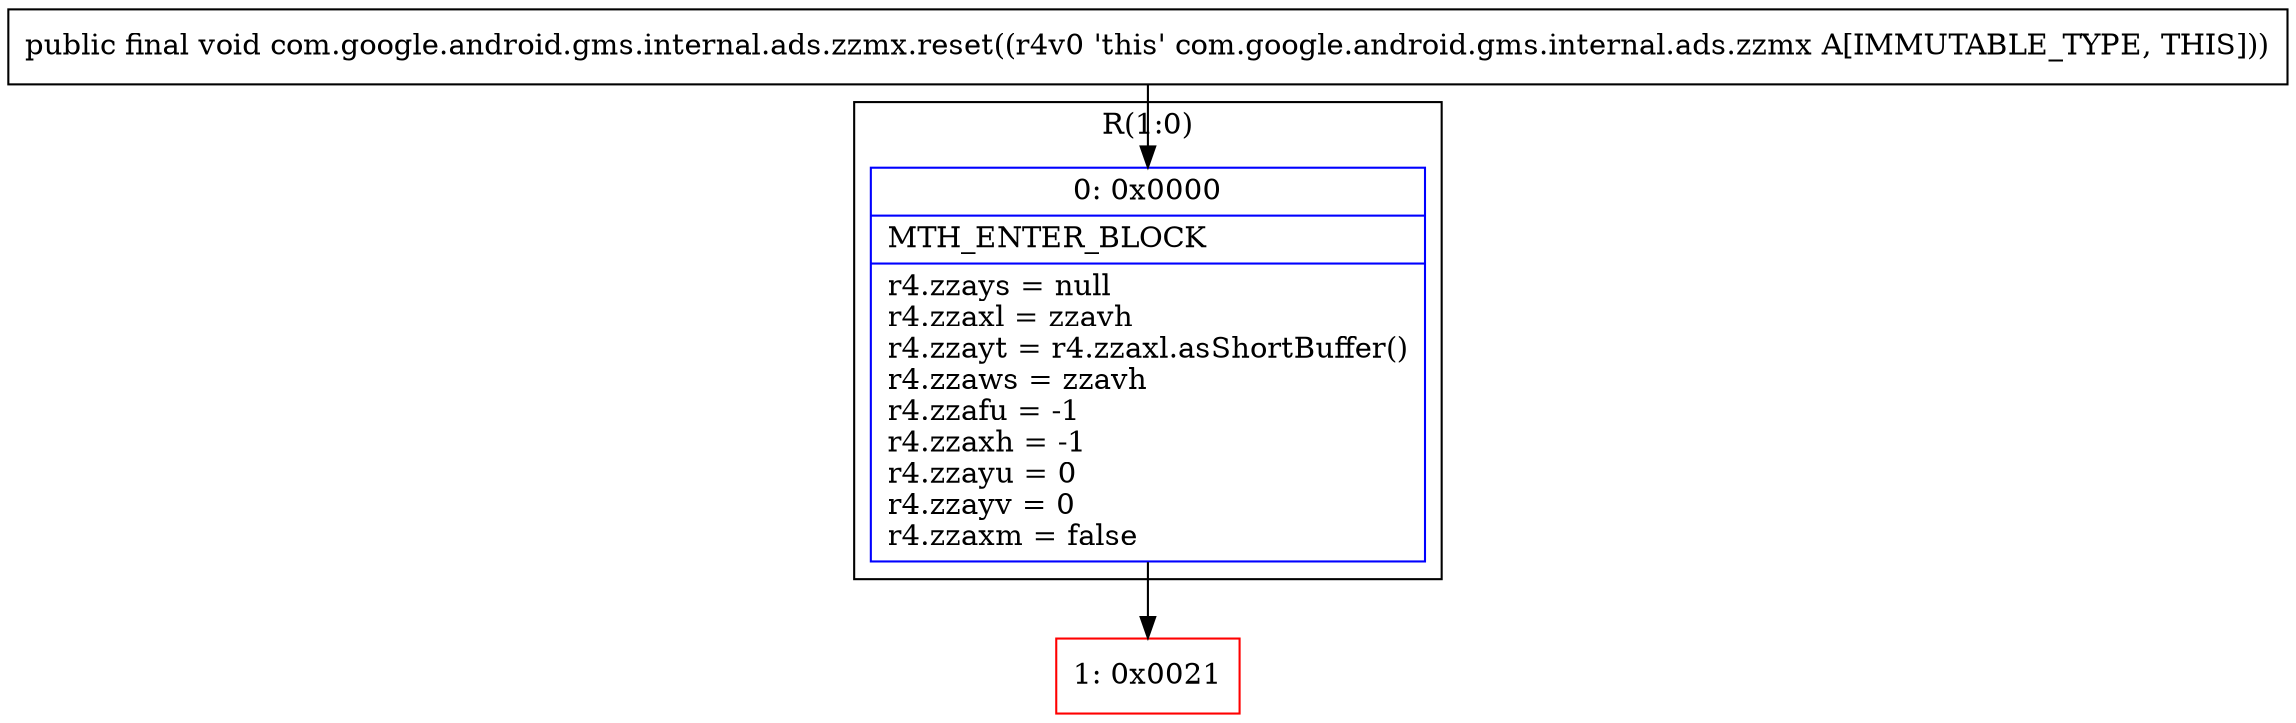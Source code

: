 digraph "CFG forcom.google.android.gms.internal.ads.zzmx.reset()V" {
subgraph cluster_Region_1095055228 {
label = "R(1:0)";
node [shape=record,color=blue];
Node_0 [shape=record,label="{0\:\ 0x0000|MTH_ENTER_BLOCK\l|r4.zzays = null\lr4.zzaxl = zzavh\lr4.zzayt = r4.zzaxl.asShortBuffer()\lr4.zzaws = zzavh\lr4.zzafu = \-1\lr4.zzaxh = \-1\lr4.zzayu = 0\lr4.zzayv = 0\lr4.zzaxm = false\l}"];
}
Node_1 [shape=record,color=red,label="{1\:\ 0x0021}"];
MethodNode[shape=record,label="{public final void com.google.android.gms.internal.ads.zzmx.reset((r4v0 'this' com.google.android.gms.internal.ads.zzmx A[IMMUTABLE_TYPE, THIS])) }"];
MethodNode -> Node_0;
Node_0 -> Node_1;
}

